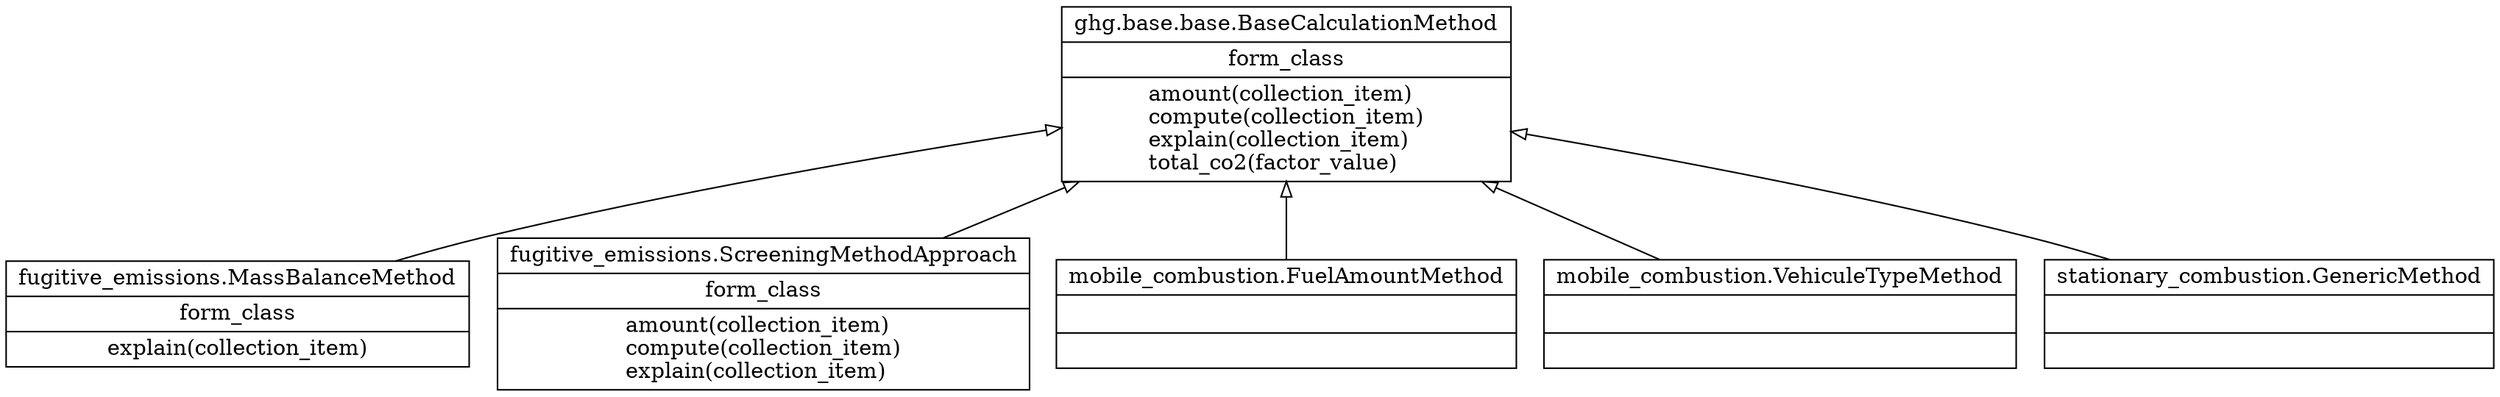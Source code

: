digraph "classes" {
rankdir=BT
charset="utf-8"
"ghg.base.base.BaseCalculationMethod" [color="black", fontcolor="black", label=<{ghg.base.base.BaseCalculationMethod|form_class<br ALIGN="LEFT"/>|amount(collection_item)<br ALIGN="LEFT"/>compute(collection_item)<br ALIGN="LEFT"/>explain(collection_item)<br ALIGN="LEFT"/>total_co2(factor_value)<br ALIGN="LEFT"/>}>, shape="record", style="solid"];
"fugitive_emissions.MassBalanceMethod" [color="black", fontcolor="black", label=<{fugitive_emissions.MassBalanceMethod|form_class<br ALIGN="LEFT"/>|explain(collection_item)<br ALIGN="LEFT"/>}>, shape="record", style="solid"];
"fugitive_emissions.ScreeningMethodApproach" [color="black", fontcolor="black", label=<{fugitive_emissions.ScreeningMethodApproach|form_class<br ALIGN="LEFT"/>|amount(collection_item)<br ALIGN="LEFT"/>compute(collection_item)<br ALIGN="LEFT"/>explain(collection_item)<br ALIGN="LEFT"/>}>, shape="record", style="solid"];
"mobile_combustion.FuelAmountMethod" [color="black", fontcolor="black", label=<{mobile_combustion.FuelAmountMethod|<br ALIGN="LEFT"/>|}>, shape="record", style="solid"];
"mobile_combustion.VehiculeTypeMethod" [color="black", fontcolor="black", label=<{mobile_combustion.VehiculeTypeMethod|<br ALIGN="LEFT"/>|}>, shape="record", style="solid"];
"stationary_combustion.GenericMethod" [color="black", fontcolor="black", label=<{stationary_combustion.GenericMethod|<br ALIGN="LEFT"/>|}>, shape="record", style="solid"];
"fugitive_emissions.MassBalanceMethod" -> "ghg.base.base.BaseCalculationMethod" [arrowhead="empty", arrowtail="none"];
"fugitive_emissions.ScreeningMethodApproach" -> "ghg.base.base.BaseCalculationMethod" [arrowhead="empty", arrowtail="none"];
"mobile_combustion.FuelAmountMethod" -> "ghg.base.base.BaseCalculationMethod" [arrowhead="empty", arrowtail="none"];
"mobile_combustion.VehiculeTypeMethod" -> "ghg.base.base.BaseCalculationMethod" [arrowhead="empty", arrowtail="none"];
"stationary_combustion.GenericMethod" -> "ghg.base.base.BaseCalculationMethod" [arrowhead="empty", arrowtail="none"];
}
